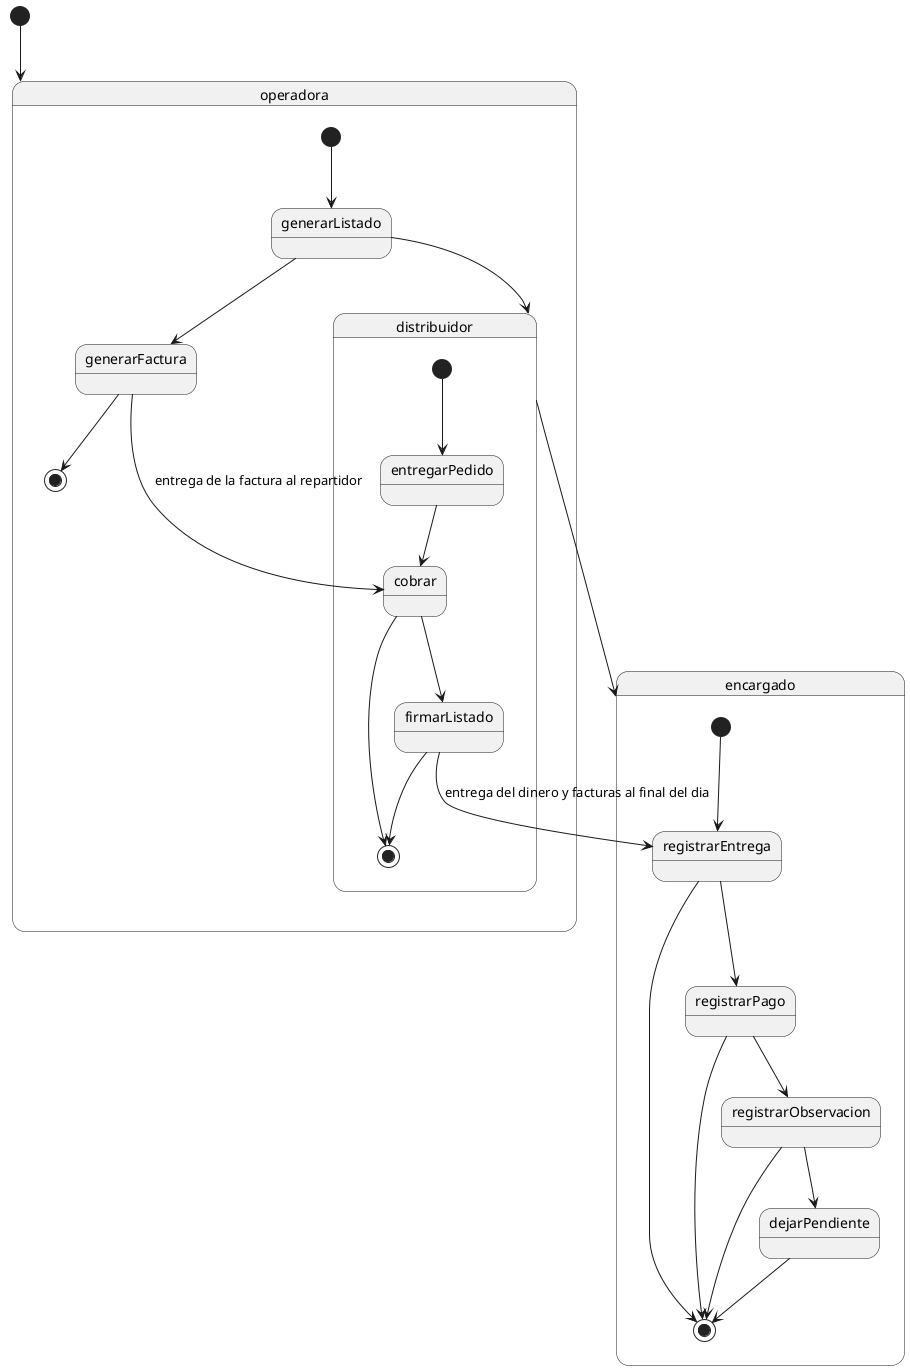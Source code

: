 
@startuml 
[*]-->operadora

state operadora {
	[*]-->generarListado
	generarListado-->distribuidor
	generarListado-->generarFactura
    
	generarFactura-->[*]
}

state distribuidor {
	[*]-->entregarPedido
	entregarPedido-->cobrar
    generarFactura-->cobrar : entrega de la factura al repartidor
	cobrar-->[*]
	cobrar-->firmarListado
	firmarListado-->[*]
}

distribuidor-->encargado

state encargado {
    firmarListado-->registrarEntrega :entrega del dinero y facturas al final del dia
	[*]-->registrarEntrega
	registrarEntrega-->[*]
	registrarEntrega-->registrarPago
	registrarPago-->[*]
	registrarPago-->registrarObservacion
	registrarObservacion-->[*]
	registrarObservacion-->dejarPendiente
	dejarPendiente-->[*]
}

@enduml
